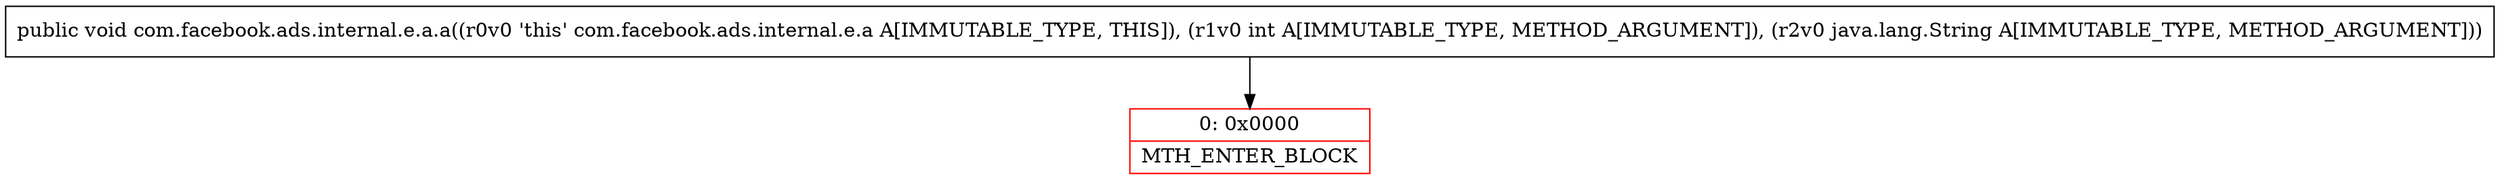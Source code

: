 digraph "CFG forcom.facebook.ads.internal.e.a.a(ILjava\/lang\/String;)V" {
subgraph cluster_Region_1365861418 {
label = "R(0)";
node [shape=record,color=blue];
}
Node_0 [shape=record,color=red,label="{0\:\ 0x0000|MTH_ENTER_BLOCK\l}"];
MethodNode[shape=record,label="{public void com.facebook.ads.internal.e.a.a((r0v0 'this' com.facebook.ads.internal.e.a A[IMMUTABLE_TYPE, THIS]), (r1v0 int A[IMMUTABLE_TYPE, METHOD_ARGUMENT]), (r2v0 java.lang.String A[IMMUTABLE_TYPE, METHOD_ARGUMENT])) }"];
MethodNode -> Node_0;
}


